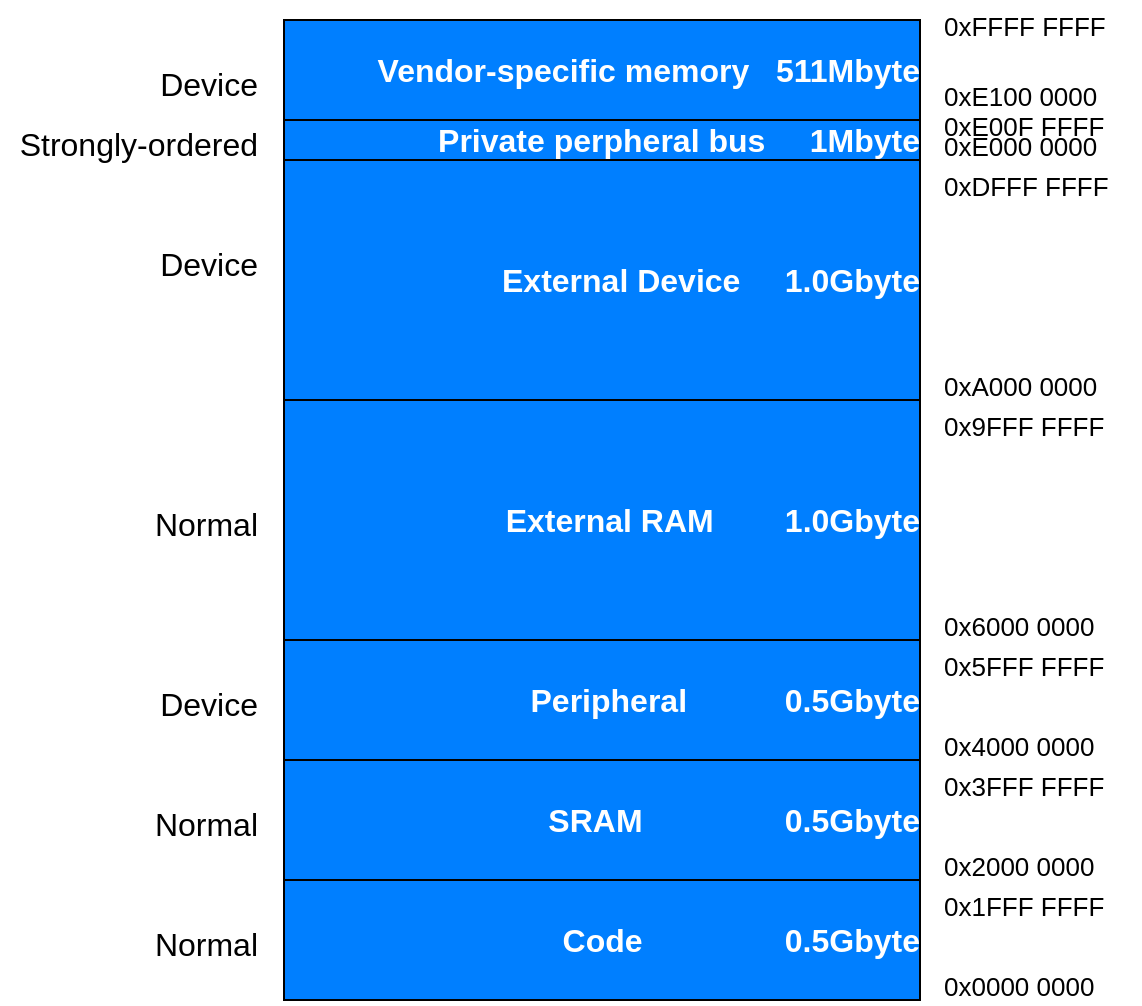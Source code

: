 <mxfile version="10.6.3" type="github"><diagram name="Page-1" id="c7558073-3199-34d8-9f00-42111426c3f3"><mxGraphModel dx="1443" dy="841" grid="1" gridSize="10" guides="1" tooltips="1" connect="1" arrows="1" fold="1" page="1" pageScale="1" pageWidth="826" pageHeight="1169" background="#ffffff" math="0" shadow="0"><root><mxCell id="0"/><mxCell id="1" parent="0"/><mxCell id="yP7FCtkIsLLLyV-jhRuk-15" value="Code                0.5Gbyte" style="align=right;verticalAlign=middle;fontStyle=1;strokeWidth=1;fillColor=#007FFF;spacing=0;whiteSpace=wrap;strokeColor=#000000;fontColor=#FFFFFF;fontSize=16;" parent="1" vertex="1"><mxGeometry x="192" y="740" width="318" height="60" as="geometry"/></mxCell><mxCell id="yP7FCtkIsLLLyV-jhRuk-21" value="SRAM                0.5Gbyte" style="align=right;verticalAlign=middle;fontStyle=1;strokeWidth=1;fillColor=#007FFF;spacing=0;whiteSpace=wrap;strokeColor=#000000;fontColor=#FFFFFF;fontSize=16;" parent="1" vertex="1"><mxGeometry x="192" y="680" width="318" height="60" as="geometry"/></mxCell><mxCell id="yP7FCtkIsLLLyV-jhRuk-22" value="Peripheral           0.5Gbyte" style="align=right;verticalAlign=middle;fontStyle=1;strokeWidth=1;fillColor=#007FFF;spacing=0;whiteSpace=wrap;strokeColor=#000000;fontColor=#FFFFFF;fontSize=16;" parent="1" vertex="1"><mxGeometry x="192" y="620" width="318" height="60" as="geometry"/></mxCell><mxCell id="yP7FCtkIsLLLyV-jhRuk-23" value="External RAM        1.0Gbyte" style="align=right;verticalAlign=middle;fontStyle=1;strokeWidth=1;fillColor=#007FFF;spacing=0;whiteSpace=wrap;strokeColor=#000000;fontColor=#FFFFFF;fontSize=16;" parent="1" vertex="1"><mxGeometry x="192" y="500" width="318" height="120" as="geometry"/></mxCell><mxCell id="yP7FCtkIsLLLyV-jhRuk-25" value="External Device     1.0Gbyte" style="align=right;verticalAlign=middle;fontStyle=1;strokeWidth=1;fillColor=#007FFF;spacing=0;whiteSpace=wrap;strokeColor=#000000;fontColor=#FFFFFF;fontSize=16;" parent="1" vertex="1"><mxGeometry x="192" y="380" width="318" height="120" as="geometry"/></mxCell><mxCell id="yP7FCtkIsLLLyV-jhRuk-26" value="Private perpheral bus     1Mbyte" style="align=right;verticalAlign=middle;fontStyle=1;strokeWidth=1;fillColor=#007FFF;spacing=0;whiteSpace=wrap;strokeColor=#000000;fontColor=#FFFFFF;fontSize=16;" parent="1" vertex="1"><mxGeometry x="192" y="360" width="318" height="20" as="geometry"/></mxCell><mxCell id="yP7FCtkIsLLLyV-jhRuk-27" value="Vendor-specific memory   511Mbyte" style="align=right;verticalAlign=middle;fontStyle=1;strokeWidth=1;fillColor=#007FFF;spacing=0;whiteSpace=wrap;strokeColor=#000000;fontColor=#FFFFFF;fontSize=16;" parent="1" vertex="1"><mxGeometry x="192" y="310" width="318" height="50" as="geometry"/></mxCell><mxCell id="yP7FCtkIsLLLyV-jhRuk-28" value="&lt;font color=&quot;#000000&quot; style=&quot;font-size: 13px&quot;&gt;0x0000 0000&lt;/font&gt;" style="text;html=1;resizable=0;points=[];autosize=1;align=left;verticalAlign=top;spacingTop=-4;fontSize=16;fontColor=#FFFFFF;" parent="1" vertex="1"><mxGeometry x="520" y="780" width="90" height="20" as="geometry"/></mxCell><mxCell id="yP7FCtkIsLLLyV-jhRuk-29" value="&lt;font color=&quot;#000000&quot; style=&quot;font-size: 13px&quot;&gt;0x1FFF FFFF&lt;/font&gt;" style="text;html=1;resizable=0;points=[];autosize=1;align=left;verticalAlign=top;spacingTop=-4;fontSize=16;fontColor=#FFFFFF;" parent="1" vertex="1"><mxGeometry x="520" y="740" width="100" height="20" as="geometry"/></mxCell><mxCell id="yP7FCtkIsLLLyV-jhRuk-30" value="&lt;font color=&quot;#000000&quot; style=&quot;font-size: 13px&quot;&gt;0x2000 0000&lt;/font&gt;" style="text;html=1;resizable=0;points=[];autosize=1;align=left;verticalAlign=top;spacingTop=-4;fontSize=16;fontColor=#FFFFFF;" parent="1" vertex="1"><mxGeometry x="520" y="720" width="90" height="20" as="geometry"/></mxCell><mxCell id="yP7FCtkIsLLLyV-jhRuk-31" value="&lt;font color=&quot;#000000&quot; style=&quot;font-size: 13px&quot;&gt;0x3FFF FFFF&lt;/font&gt;" style="text;html=1;resizable=0;points=[];autosize=1;align=left;verticalAlign=top;spacingTop=-4;fontSize=16;fontColor=#FFFFFF;" parent="1" vertex="1"><mxGeometry x="520" y="680" width="100" height="20" as="geometry"/></mxCell><mxCell id="yP7FCtkIsLLLyV-jhRuk-32" value="&lt;font color=&quot;#000000&quot; style=&quot;font-size: 13px&quot;&gt;0x5FFF FFFF&lt;/font&gt;" style="text;html=1;resizable=0;points=[];autosize=1;align=left;verticalAlign=top;spacingTop=-4;fontSize=16;fontColor=#FFFFFF;" parent="1" vertex="1"><mxGeometry x="520" y="620" width="100" height="20" as="geometry"/></mxCell><mxCell id="yP7FCtkIsLLLyV-jhRuk-33" value="&lt;font color=&quot;#000000&quot; style=&quot;font-size: 13px&quot;&gt;0x4000 0000&lt;/font&gt;" style="text;html=1;resizable=0;points=[];autosize=1;align=left;verticalAlign=top;spacingTop=-4;fontSize=16;fontColor=#FFFFFF;" parent="1" vertex="1"><mxGeometry x="520" y="660" width="90" height="20" as="geometry"/></mxCell><mxCell id="yP7FCtkIsLLLyV-jhRuk-34" value="&lt;font color=&quot;#000000&quot; style=&quot;font-size: 13px&quot;&gt;0x6000 0000&lt;/font&gt;" style="text;html=1;resizable=0;points=[];autosize=1;align=left;verticalAlign=top;spacingTop=-4;fontSize=16;fontColor=#FFFFFF;" parent="1" vertex="1"><mxGeometry x="520" y="600" width="90" height="20" as="geometry"/></mxCell><mxCell id="yP7FCtkIsLLLyV-jhRuk-35" value="&lt;font color=&quot;#000000&quot; style=&quot;font-size: 13px&quot;&gt;0x9FFF FFFF&lt;/font&gt;" style="text;html=1;resizable=0;points=[];autosize=1;align=left;verticalAlign=top;spacingTop=-4;fontSize=16;fontColor=#FFFFFF;" parent="1" vertex="1"><mxGeometry x="520" y="500" width="100" height="20" as="geometry"/></mxCell><mxCell id="yP7FCtkIsLLLyV-jhRuk-36" value="&lt;font color=&quot;#000000&quot; style=&quot;font-size: 13px&quot;&gt;0xA000 0000&lt;/font&gt;" style="text;html=1;resizable=0;points=[];autosize=1;align=left;verticalAlign=top;spacingTop=-4;fontSize=16;fontColor=#FFFFFF;" parent="1" vertex="1"><mxGeometry x="520" y="480" width="90" height="20" as="geometry"/></mxCell><mxCell id="yP7FCtkIsLLLyV-jhRuk-37" value="&lt;font color=&quot;#000000&quot; style=&quot;font-size: 13px&quot;&gt;0xDFFF FFFF&lt;/font&gt;" style="text;html=1;resizable=0;points=[];autosize=1;align=left;verticalAlign=top;spacingTop=-4;fontSize=16;fontColor=#FFFFFF;" parent="1" vertex="1"><mxGeometry x="520" y="380" width="100" height="20" as="geometry"/></mxCell><mxCell id="yP7FCtkIsLLLyV-jhRuk-38" value="&lt;font color=&quot;#000000&quot; style=&quot;font-size: 13px&quot;&gt;0xE000 0000&lt;/font&gt;" style="text;html=1;resizable=0;points=[];autosize=1;align=left;verticalAlign=top;spacingTop=-4;fontSize=16;fontColor=#FFFFFF;" parent="1" vertex="1"><mxGeometry x="520" y="360" width="90" height="20" as="geometry"/></mxCell><mxCell id="yP7FCtkIsLLLyV-jhRuk-39" value="&lt;font color=&quot;#000000&quot; style=&quot;font-size: 13px&quot;&gt;0xE00F FFFF&lt;/font&gt;" style="text;html=1;resizable=0;points=[];autosize=1;align=left;verticalAlign=top;spacingTop=-4;fontSize=16;fontColor=#FFFFFF;" parent="1" vertex="1"><mxGeometry x="520" y="350" width="100" height="20" as="geometry"/></mxCell><mxCell id="yP7FCtkIsLLLyV-jhRuk-40" value="&lt;font color=&quot;#000000&quot; style=&quot;font-size: 13px&quot;&gt;0xE100 0000&lt;/font&gt;" style="text;html=1;resizable=0;points=[];autosize=1;align=left;verticalAlign=top;spacingTop=-4;fontSize=16;fontColor=#FFFFFF;" parent="1" vertex="1"><mxGeometry x="520" y="335" width="90" height="20" as="geometry"/></mxCell><mxCell id="yP7FCtkIsLLLyV-jhRuk-41" value="&lt;font color=&quot;#000000&quot; style=&quot;font-size: 13px&quot;&gt;0xFFFF FFFF&lt;/font&gt;" style="text;html=1;resizable=0;points=[];autosize=1;align=left;verticalAlign=top;spacingTop=-4;fontSize=16;fontColor=#FFFFFF;" parent="1" vertex="1"><mxGeometry x="520" y="300" width="100" height="20" as="geometry"/></mxCell><mxCell id="z8s1nDPed37buhaVRa5X-1" value="&lt;font color=&quot;#000000&quot;&gt;Device&lt;/font&gt;" style="text;html=1;resizable=0;points=[];autosize=1;align=right;verticalAlign=top;spacingTop=-4;fontSize=16;fontColor=#FFFFFF;" vertex="1" parent="1"><mxGeometry x="120" y="330" width="60" height="20" as="geometry"/></mxCell><mxCell id="z8s1nDPed37buhaVRa5X-2" value="&lt;font color=&quot;#000000&quot;&gt;Normal&lt;/font&gt;" style="text;html=1;resizable=0;points=[];autosize=1;align=right;verticalAlign=top;spacingTop=-4;fontSize=16;fontColor=#FFFFFF;" vertex="1" parent="1"><mxGeometry x="110" y="760" width="70" height="20" as="geometry"/></mxCell><mxCell id="z8s1nDPed37buhaVRa5X-3" value="&lt;font color=&quot;#000000&quot;&gt;Normal&lt;/font&gt;" style="text;html=1;resizable=0;points=[];autosize=1;align=right;verticalAlign=top;spacingTop=-4;fontSize=16;fontColor=#FFFFFF;" vertex="1" parent="1"><mxGeometry x="110" y="700" width="70" height="20" as="geometry"/></mxCell><mxCell id="z8s1nDPed37buhaVRa5X-4" value="&lt;font color=&quot;#000000&quot;&gt;Device&lt;/font&gt;" style="text;html=1;resizable=0;points=[];autosize=1;align=right;verticalAlign=top;spacingTop=-4;fontSize=16;fontColor=#FFFFFF;" vertex="1" parent="1"><mxGeometry x="120" y="640" width="60" height="20" as="geometry"/></mxCell><mxCell id="z8s1nDPed37buhaVRa5X-6" value="&lt;font color=&quot;#000000&quot;&gt;Normal&lt;/font&gt;" style="text;html=1;resizable=0;points=[];autosize=1;align=right;verticalAlign=top;spacingTop=-4;fontSize=16;fontColor=#FFFFFF;" vertex="1" parent="1"><mxGeometry x="110" y="550" width="70" height="20" as="geometry"/></mxCell><mxCell id="z8s1nDPed37buhaVRa5X-7" value="&lt;font color=&quot;#000000&quot;&gt;Device&lt;/font&gt;" style="text;html=1;resizable=0;points=[];autosize=1;align=right;verticalAlign=top;spacingTop=-4;fontSize=16;fontColor=#FFFFFF;" vertex="1" parent="1"><mxGeometry x="120" y="420" width="60" height="20" as="geometry"/></mxCell><mxCell id="z8s1nDPed37buhaVRa5X-8" value="&lt;font color=&quot;#000000&quot;&gt;Strongly-ordered&lt;/font&gt;" style="text;html=1;resizable=0;points=[];autosize=1;align=right;verticalAlign=top;spacingTop=-4;fontSize=16;fontColor=#FFFFFF;" vertex="1" parent="1"><mxGeometry x="50" y="360" width="130" height="20" as="geometry"/></mxCell></root></mxGraphModel></diagram></mxfile>